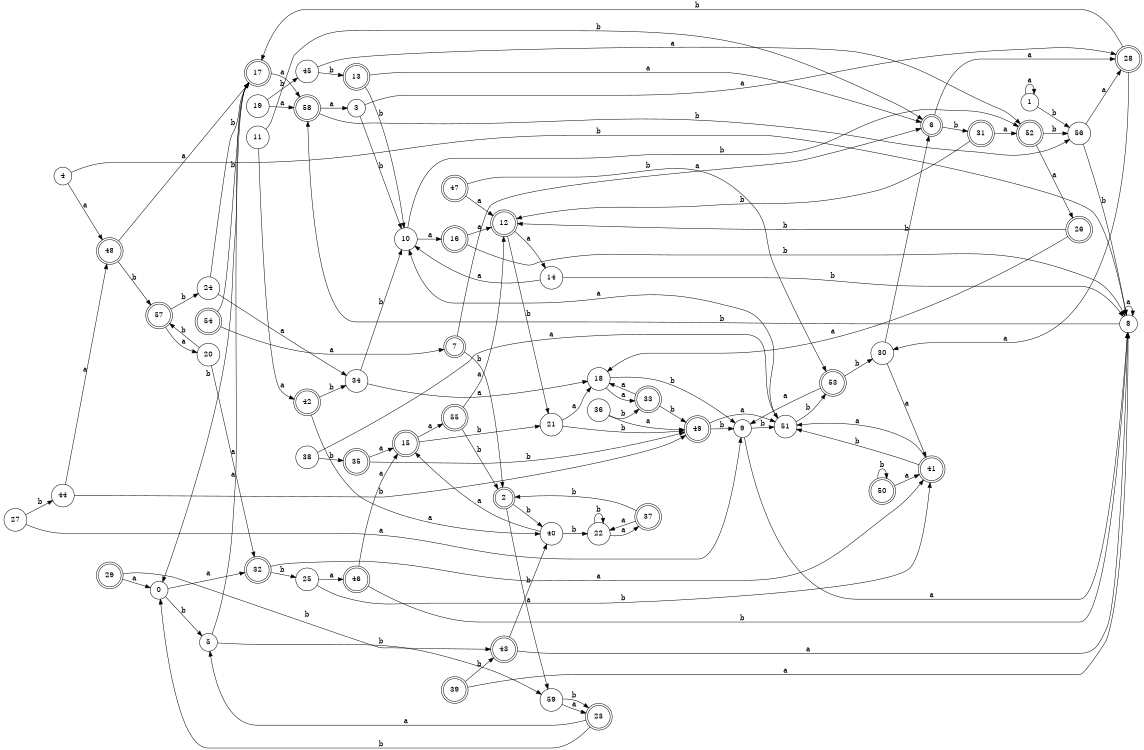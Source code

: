 digraph n48_1 {
__start0 [label="" shape="none"];

rankdir=LR;
size="8,5";

s0 [style="filled", color="black", fillcolor="white" shape="circle", label="0"];
s1 [style="filled", color="black", fillcolor="white" shape="circle", label="1"];
s2 [style="rounded,filled", color="black", fillcolor="white" shape="doublecircle", label="2"];
s3 [style="filled", color="black", fillcolor="white" shape="circle", label="3"];
s4 [style="filled", color="black", fillcolor="white" shape="circle", label="4"];
s5 [style="filled", color="black", fillcolor="white" shape="circle", label="5"];
s6 [style="rounded,filled", color="black", fillcolor="white" shape="doublecircle", label="6"];
s7 [style="rounded,filled", color="black", fillcolor="white" shape="doublecircle", label="7"];
s8 [style="filled", color="black", fillcolor="white" shape="circle", label="8"];
s9 [style="filled", color="black", fillcolor="white" shape="circle", label="9"];
s10 [style="filled", color="black", fillcolor="white" shape="circle", label="10"];
s11 [style="filled", color="black", fillcolor="white" shape="circle", label="11"];
s12 [style="rounded,filled", color="black", fillcolor="white" shape="doublecircle", label="12"];
s13 [style="rounded,filled", color="black", fillcolor="white" shape="doublecircle", label="13"];
s14 [style="filled", color="black", fillcolor="white" shape="circle", label="14"];
s15 [style="rounded,filled", color="black", fillcolor="white" shape="doublecircle", label="15"];
s16 [style="rounded,filled", color="black", fillcolor="white" shape="doublecircle", label="16"];
s17 [style="rounded,filled", color="black", fillcolor="white" shape="doublecircle", label="17"];
s18 [style="filled", color="black", fillcolor="white" shape="circle", label="18"];
s19 [style="filled", color="black", fillcolor="white" shape="circle", label="19"];
s20 [style="filled", color="black", fillcolor="white" shape="circle", label="20"];
s21 [style="filled", color="black", fillcolor="white" shape="circle", label="21"];
s22 [style="filled", color="black", fillcolor="white" shape="circle", label="22"];
s23 [style="rounded,filled", color="black", fillcolor="white" shape="doublecircle", label="23"];
s24 [style="filled", color="black", fillcolor="white" shape="circle", label="24"];
s25 [style="filled", color="black", fillcolor="white" shape="circle", label="25"];
s26 [style="rounded,filled", color="black", fillcolor="white" shape="doublecircle", label="26"];
s27 [style="filled", color="black", fillcolor="white" shape="circle", label="27"];
s28 [style="rounded,filled", color="black", fillcolor="white" shape="doublecircle", label="28"];
s29 [style="rounded,filled", color="black", fillcolor="white" shape="doublecircle", label="29"];
s30 [style="filled", color="black", fillcolor="white" shape="circle", label="30"];
s31 [style="rounded,filled", color="black", fillcolor="white" shape="doublecircle", label="31"];
s32 [style="rounded,filled", color="black", fillcolor="white" shape="doublecircle", label="32"];
s33 [style="rounded,filled", color="black", fillcolor="white" shape="doublecircle", label="33"];
s34 [style="filled", color="black", fillcolor="white" shape="circle", label="34"];
s35 [style="rounded,filled", color="black", fillcolor="white" shape="doublecircle", label="35"];
s36 [style="filled", color="black", fillcolor="white" shape="circle", label="36"];
s37 [style="rounded,filled", color="black", fillcolor="white" shape="doublecircle", label="37"];
s38 [style="filled", color="black", fillcolor="white" shape="circle", label="38"];
s39 [style="rounded,filled", color="black", fillcolor="white" shape="doublecircle", label="39"];
s40 [style="filled", color="black", fillcolor="white" shape="circle", label="40"];
s41 [style="rounded,filled", color="black", fillcolor="white" shape="doublecircle", label="41"];
s42 [style="rounded,filled", color="black", fillcolor="white" shape="doublecircle", label="42"];
s43 [style="rounded,filled", color="black", fillcolor="white" shape="doublecircle", label="43"];
s44 [style="filled", color="black", fillcolor="white" shape="circle", label="44"];
s45 [style="filled", color="black", fillcolor="white" shape="circle", label="45"];
s46 [style="rounded,filled", color="black", fillcolor="white" shape="doublecircle", label="46"];
s47 [style="rounded,filled", color="black", fillcolor="white" shape="doublecircle", label="47"];
s48 [style="rounded,filled", color="black", fillcolor="white" shape="doublecircle", label="48"];
s49 [style="rounded,filled", color="black", fillcolor="white" shape="doublecircle", label="49"];
s50 [style="rounded,filled", color="black", fillcolor="white" shape="doublecircle", label="50"];
s51 [style="filled", color="black", fillcolor="white" shape="circle", label="51"];
s52 [style="rounded,filled", color="black", fillcolor="white" shape="doublecircle", label="52"];
s53 [style="rounded,filled", color="black", fillcolor="white" shape="doublecircle", label="53"];
s54 [style="rounded,filled", color="black", fillcolor="white" shape="doublecircle", label="54"];
s55 [style="rounded,filled", color="black", fillcolor="white" shape="doublecircle", label="55"];
s56 [style="filled", color="black", fillcolor="white" shape="circle", label="56"];
s57 [style="rounded,filled", color="black", fillcolor="white" shape="doublecircle", label="57"];
s58 [style="rounded,filled", color="black", fillcolor="white" shape="doublecircle", label="58"];
s59 [style="filled", color="black", fillcolor="white" shape="circle", label="59"];
s0 -> s32 [label="a"];
s0 -> s5 [label="b"];
s1 -> s1 [label="a"];
s1 -> s56 [label="b"];
s2 -> s59 [label="a"];
s2 -> s40 [label="b"];
s3 -> s28 [label="a"];
s3 -> s10 [label="b"];
s4 -> s48 [label="a"];
s4 -> s8 [label="b"];
s5 -> s17 [label="a"];
s5 -> s59 [label="b"];
s6 -> s28 [label="a"];
s6 -> s31 [label="b"];
s7 -> s6 [label="a"];
s7 -> s2 [label="b"];
s8 -> s8 [label="a"];
s8 -> s58 [label="b"];
s9 -> s8 [label="a"];
s9 -> s51 [label="b"];
s10 -> s16 [label="a"];
s10 -> s52 [label="b"];
s11 -> s42 [label="a"];
s11 -> s6 [label="b"];
s12 -> s14 [label="a"];
s12 -> s21 [label="b"];
s13 -> s6 [label="a"];
s13 -> s10 [label="b"];
s14 -> s10 [label="a"];
s14 -> s8 [label="b"];
s15 -> s55 [label="a"];
s15 -> s21 [label="b"];
s16 -> s12 [label="a"];
s16 -> s8 [label="b"];
s17 -> s58 [label="a"];
s17 -> s0 [label="b"];
s18 -> s33 [label="a"];
s18 -> s9 [label="b"];
s19 -> s58 [label="a"];
s19 -> s45 [label="b"];
s20 -> s32 [label="a"];
s20 -> s57 [label="b"];
s21 -> s18 [label="a"];
s21 -> s49 [label="b"];
s22 -> s37 [label="a"];
s22 -> s22 [label="b"];
s23 -> s5 [label="a"];
s23 -> s0 [label="b"];
s24 -> s34 [label="a"];
s24 -> s17 [label="b"];
s25 -> s46 [label="a"];
s25 -> s41 [label="b"];
s26 -> s18 [label="a"];
s26 -> s12 [label="b"];
s27 -> s9 [label="a"];
s27 -> s44 [label="b"];
s28 -> s30 [label="a"];
s28 -> s17 [label="b"];
s29 -> s0 [label="a"];
s29 -> s43 [label="b"];
s30 -> s41 [label="a"];
s30 -> s6 [label="b"];
s31 -> s52 [label="a"];
s31 -> s12 [label="b"];
s32 -> s41 [label="a"];
s32 -> s25 [label="b"];
s33 -> s18 [label="a"];
s33 -> s49 [label="b"];
s34 -> s18 [label="a"];
s34 -> s10 [label="b"];
s35 -> s15 [label="a"];
s35 -> s49 [label="b"];
s36 -> s49 [label="a"];
s36 -> s33 [label="b"];
s37 -> s22 [label="a"];
s37 -> s2 [label="b"];
s38 -> s51 [label="a"];
s38 -> s35 [label="b"];
s39 -> s8 [label="a"];
s39 -> s43 [label="b"];
s40 -> s15 [label="a"];
s40 -> s22 [label="b"];
s41 -> s51 [label="a"];
s41 -> s51 [label="b"];
s42 -> s40 [label="a"];
s42 -> s34 [label="b"];
s43 -> s8 [label="a"];
s43 -> s40 [label="b"];
s44 -> s48 [label="a"];
s44 -> s49 [label="b"];
s45 -> s52 [label="a"];
s45 -> s13 [label="b"];
s46 -> s15 [label="a"];
s46 -> s8 [label="b"];
s47 -> s12 [label="a"];
s47 -> s53 [label="b"];
s48 -> s17 [label="a"];
s48 -> s57 [label="b"];
s49 -> s51 [label="a"];
s49 -> s9 [label="b"];
s50 -> s41 [label="a"];
s50 -> s50 [label="b"];
s51 -> s10 [label="a"];
s51 -> s53 [label="b"];
s52 -> s26 [label="a"];
s52 -> s56 [label="b"];
s53 -> s9 [label="a"];
s53 -> s30 [label="b"];
s54 -> s7 [label="a"];
s54 -> s17 [label="b"];
s55 -> s12 [label="a"];
s55 -> s2 [label="b"];
s56 -> s28 [label="a"];
s56 -> s8 [label="b"];
s57 -> s20 [label="a"];
s57 -> s24 [label="b"];
s58 -> s3 [label="a"];
s58 -> s56 [label="b"];
s59 -> s23 [label="a"];
s59 -> s23 [label="b"];

}